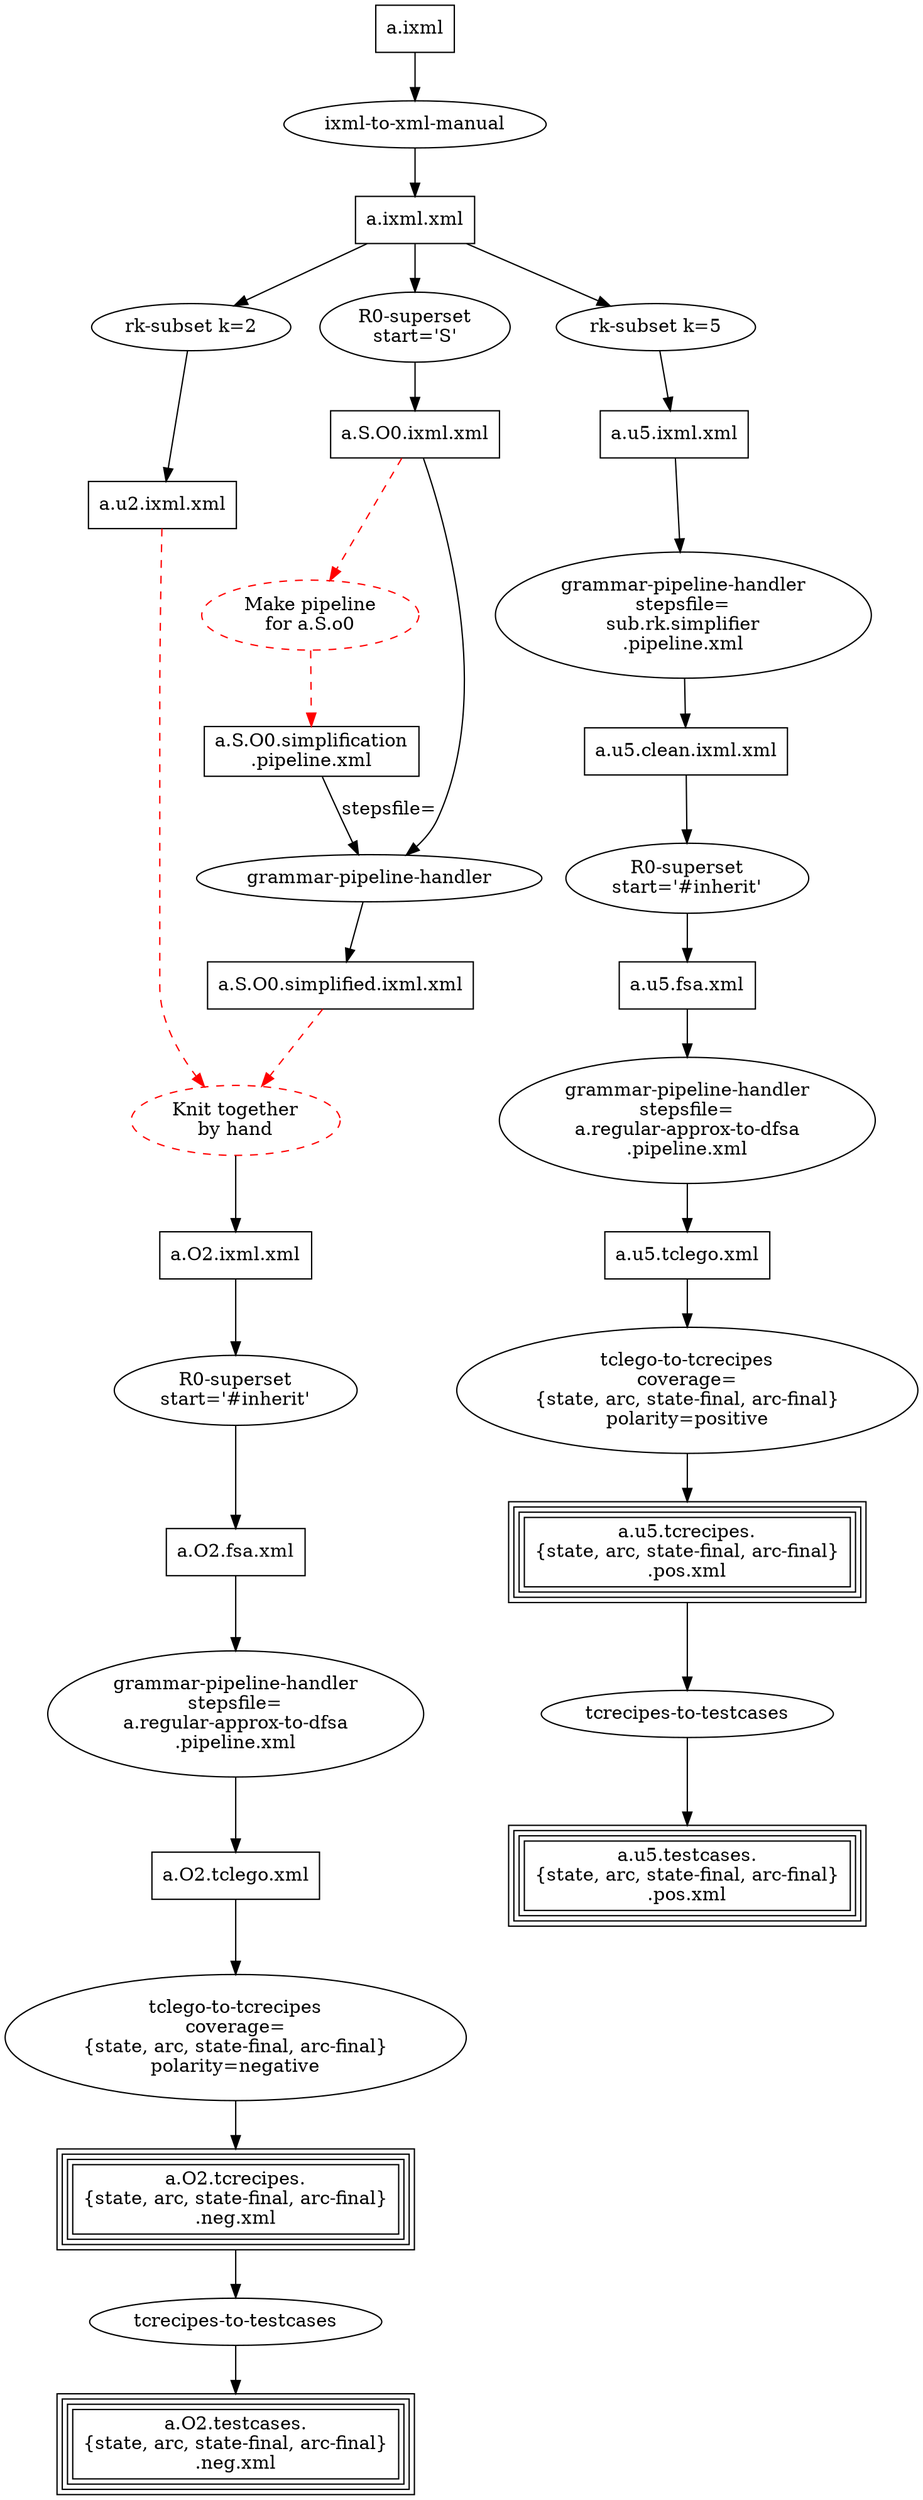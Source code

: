 digraph flow {

  node [shape=box];
  a [label="a.ixml"];
  axml [label="a.ixml.xml"];  
  u5 [label="a.u5.ixml.xml"];  
  u2 [label="a.u2.ixml.xml"];
  u5clean [label="a.u5.clean.ixml.xml"];
  
  so0 [label="a.S.O0.ixml.xml"];  
  so0simpip [label="a.S.O0.simplification\n.pipeline.xml"];
  so0sim [label="a.S.O0.simplified.ixml.xml"];  

  ao2 [label="a.O2.ixml.xml"];

  au5fsa [label="a.u5.fsa.xml"];
  ao2fsa [label="a.O2.fsa.xml"];

  au5lego [label="a.u5.tclego.xml"];
  ao2lego [label="a.O2.tclego.xml"];

  au5recpos [label="a.u5.tcrecipes.\n{state, arc, state-final, arc-final}\n.pos.xml", peripheries=4]
  ao2recneg [label="a.O2.tcrecipes.\n{state, arc, state-final, arc-final}\n.neg.xml", peripheries=4]
  
  au5tcpos [label="a.u5.testcases.\n{state, arc, state-final, arc-final}\n.pos.xml", peripheries=4];
  ao2tcneg [label="a.O2.testcases.\n{state, arc, state-final, arc-final}\n.neg.xml", peripheries=4];
  
  /*
  au5recps [label="a.u5.tcrecipes.state.pos.xml"];
  au5recpa [label="a.u5.tcrecipes.arc.pos.xml"];
  au5recpsf [label="a.u5.tcrecipes.state-final.pos.xml"];
  au5recpaf [label="a.u5.tcrecipes.arc-final.pos.xml"];
  ao2rns [label="a.O2.tcrecipes.state.neg.xml"];
  ao2rna [label="a.O2.tcrecipes.arc.neg.xml"];
  ao2rnsf [label="a.O2.tcrecipes.state-final.neg.xml"];
  ao2rnaf [label="a.O2.tcrecipes.arc-final.neg.xml"];

  au5tcps [label="a.u5.testcases.state.pos.xml"];
  au5tcpa [label="a.u5.testcases.arc.pos.xml"];
  au5tcpsf [label="a.u5.testcases.state-final.pos.xml"];
  au5tcpaf [label="a.u5.testcases.arc-final.pos.xml"];
  ao2tcns [label="a.O2.testcases.state.neg.xml"];
  ao2tcna [label="a.O2.testcases.arc.neg.xml"];
  ao2tcnsf [label="a.O2.testcases.state-final.neg.xml"];
  ao2tcnaf [label="a.O2.testcases.arc-final.neg.xml"];
  */

  node [shape=oval];
  parseixml [label="ixml-to-xml-manual"];
  rksubset2 [label="rk-subset k=2"];
  rksubset5 [label="rk-subset k=5"];
  r0supersetS [label="R0-superset\nstart='S'"];
  rksimplifier [label="grammar-pipeline-handler\nstepsfile=\nsub.rk.simplifier\n.pipeline.xml"];
  gph [label="grammar-pipeline-handler"];

  r0supersetfsa2 [label="R0-superset\nstart='#inherit'"];
  r0supersetfsa5 [label="R0-superset\nstart='#inherit'"];

  mklego2 [label="grammar-pipeline-handler\nstepsfile=\na.regular-approx-to-dfsa\n.pipeline.xml"];
  mklego5 [label="grammar-pipeline-handler\nstepsfile=\na.regular-approx-to-dfsa\n.pipeline.xml"];


  mkrecipepos [label="tclego-to-tcrecipes\ncoverage=\n{state, arc, state-final, arc-final}\npolarity=positive"];
  mkrecipeneg [label="tclego-to-tcrecipes\ncoverage=\n{state, arc, state-final, arc-final}\npolarity=negative"];
  /*
  mkrecipeps  [label="tclego-to-tcrecipes\ncoverage=state\npolarity=positive"];
  mkrecipepa  [label="tclego-to-tcrecipes\ncoverage=arc\npolarity=positive"];
  mkrecipepsf [label="tclego-to-tcrecipes\ncoverage=state-final\npolarity=positive"];
  mkrecipepaf [label="tclego-to-tcrecipes\ncoverage=arc-final\npolarity=positive"];

  mkrecipens  [label="tclego-to-tcrecipes\ncoverage=state\npolarity=negative"];
  mkrecipena  [label="tclego-to-tcrecipes\ncoverage=arc\npolarity=negative"];
  mkrecipensf [label="tclego-to-tcrecipes\ncoverage=state-final\npolarity=negative"];
  mkrecipenaf [label="tclego-to-tcrecipes\ncoverage=arc-final\npolarity=negative"];
  */

  recipetcpos [label="tcrecipes-to-testcases"];
  recipetcneg [label="tcrecipes-to-testcases"];

  /*
  recipetc1 [label="tcrecipes-to-testcases"];
  recipetc2 [label="tcrecipes-to-testcases"];
  recipetc3 [label="tcrecipes-to-testcases"];
  recipetc4 [label="tcrecipes-to-testcases"];
  recipetc5 [label="tcrecipes-to-testcases"];
  recipetc6 [label="tcrecipes-to-testcases"];
  recipetc7 [label="tcrecipes-to-testcases"];
  recipetc8 [label="tcrecipes-to-testcases"];
  */
  
  /* Hand work */
  node [shape=oval, style=dashed, color=red];  
  handknit [label="Knit together\nby hand"];
  makepipe [label="Make pipeline\nfor a.S.o0"];

  /* Now draw the arcs */
  a -> parseixml -> axml;
  axml -> rksubset2 -> u2;
  axml -> rksubset5 -> u5 -> rksimplifier -> u5clean -> r0supersetfsa5 -> au5fsa -> mklego5 -> au5lego;
  axml -> r0supersetS -> so0;
  so0 -> makepipe -> so0simpip [style=dashed, color=red];
  so0simpip -> gph [label="stepsfile="];
  so0 -> gph -> so0sim;

  { u2 so0sim } -> handknit [style=dashed, color=red];
  handknit -> ao2 -> r0supersetfsa2 -> ao2fsa -> mklego2 -> ao2lego;

  au5lego -> mkrecipepos -> au5recpos -> recipetcpos -> au5tcpos;
  ao2lego -> mkrecipeneg -> ao2recneg -> recipetcneg -> ao2tcneg;

  /*
  au5lego -> mkrecipepos -> au5recpos -> recipetcpos -> { au5tcps au5tcpa au5tcpsf au5tcpaf };
  ao2lego -> mkrecipeneg -> ao2recneg -> recipetcneg -> { ao2tcns ao2tcna ao2tcnsf ao2tcnaf };
  
  au5lego -> mkrecipeps -> au5recps -> recipetc1 -> au5tcps;
  au5lego -> mkrecipepa -> au5recpa -> recipetc2 -> au5tcpa;
  au5lego -> mkrecipepsf -> au5recpsf -> recipetc3 -> au5tcpsf;
  au5lego -> mkrecipepaf -> au5recpaf -> recipetc4 -> au5tcpaf;
  
  ao2lego -> mkrecipens -> ao2rns -> recipetc5 -> ao2tcns;
  ao2lego -> mkrecipena -> ao2rna -> recipetc6 -> ao2tcna;
  ao2lego -> mkrecipensf -> ao2rnsf -> recipetc7 -> ao2tcnsf;
  ao2lego -> mkrecipenaf -> ao2rnaf -> recipetc8 -> ao2tcnaf;
  */

  
}